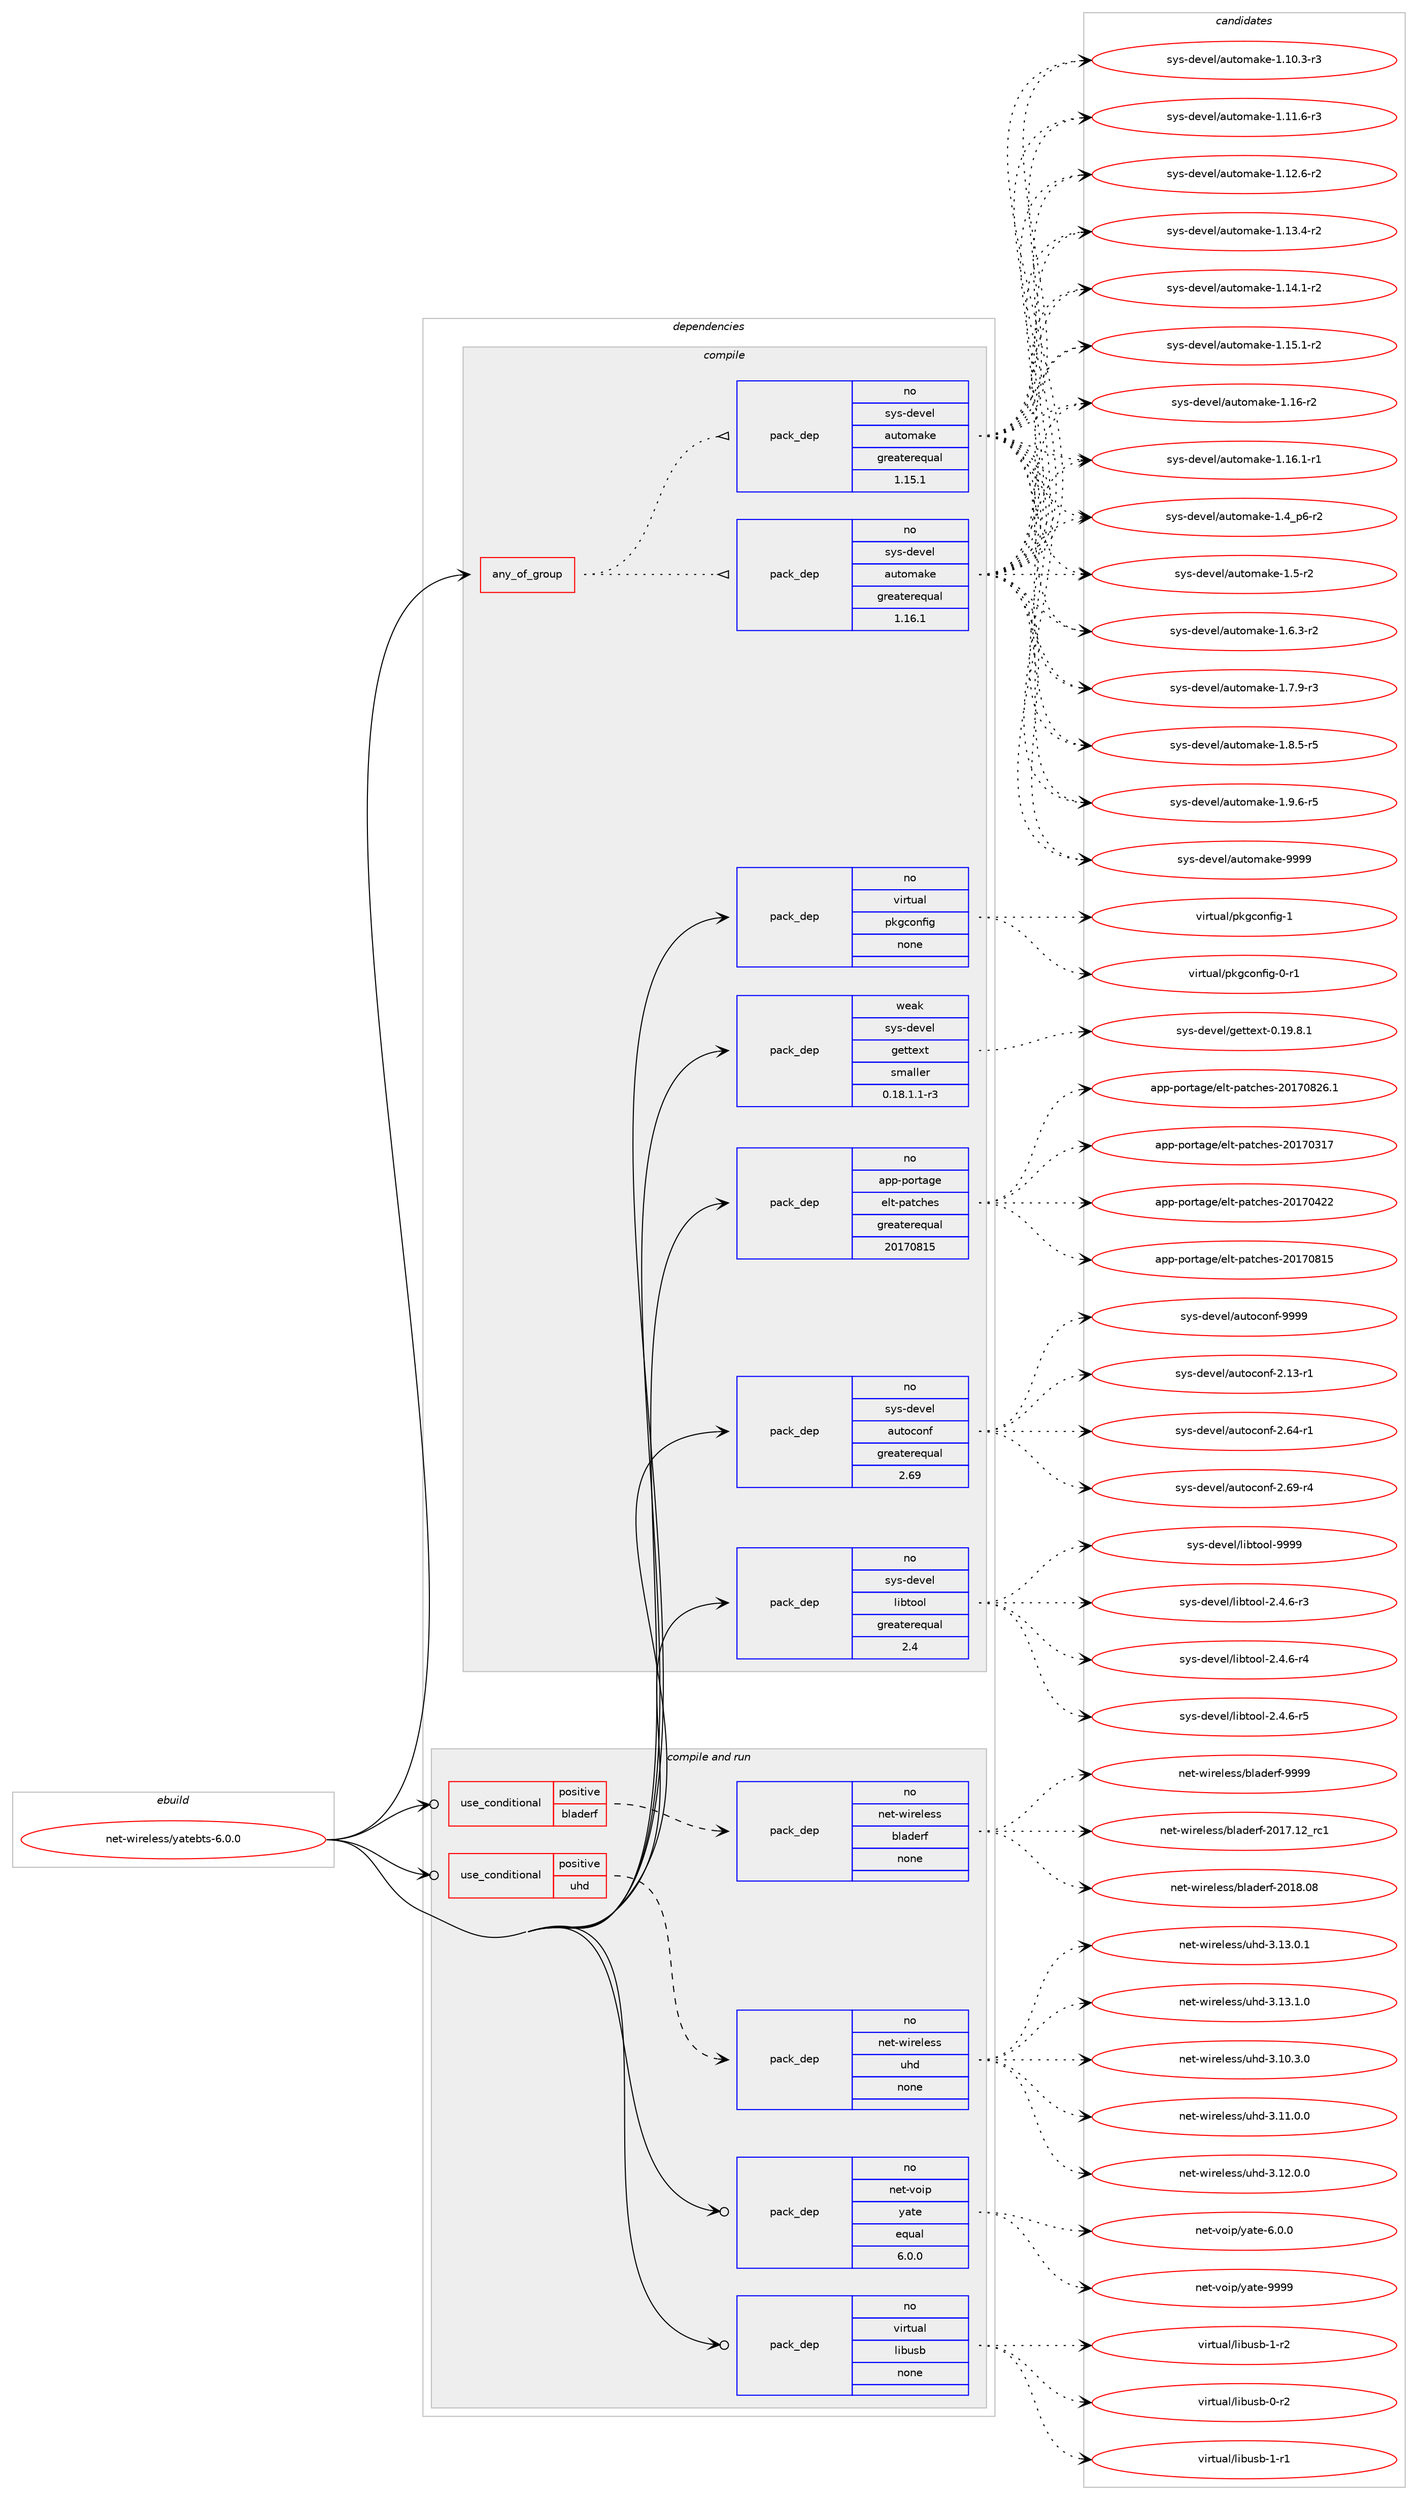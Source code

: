 digraph prolog {

# *************
# Graph options
# *************

newrank=true;
concentrate=true;
compound=true;
graph [rankdir=LR,fontname=Helvetica,fontsize=10,ranksep=1.5];#, ranksep=2.5, nodesep=0.2];
edge  [arrowhead=vee];
node  [fontname=Helvetica,fontsize=10];

# **********
# The ebuild
# **********

subgraph cluster_leftcol {
color=gray;
rank=same;
label=<<i>ebuild</i>>;
id [label="net-wireless/yatebts-6.0.0", color=red, width=4, href="../net-wireless/yatebts-6.0.0.svg"];
}

# ****************
# The dependencies
# ****************

subgraph cluster_midcol {
color=gray;
label=<<i>dependencies</i>>;
subgraph cluster_compile {
fillcolor="#eeeeee";
style=filled;
label=<<i>compile</i>>;
subgraph any26684 {
dependency1681839 [label=<<TABLE BORDER="0" CELLBORDER="1" CELLSPACING="0" CELLPADDING="4"><TR><TD CELLPADDING="10">any_of_group</TD></TR></TABLE>>, shape=none, color=red];subgraph pack1202669 {
dependency1681840 [label=<<TABLE BORDER="0" CELLBORDER="1" CELLSPACING="0" CELLPADDING="4" WIDTH="220"><TR><TD ROWSPAN="6" CELLPADDING="30">pack_dep</TD></TR><TR><TD WIDTH="110">no</TD></TR><TR><TD>sys-devel</TD></TR><TR><TD>automake</TD></TR><TR><TD>greaterequal</TD></TR><TR><TD>1.16.1</TD></TR></TABLE>>, shape=none, color=blue];
}
dependency1681839:e -> dependency1681840:w [weight=20,style="dotted",arrowhead="oinv"];
subgraph pack1202670 {
dependency1681841 [label=<<TABLE BORDER="0" CELLBORDER="1" CELLSPACING="0" CELLPADDING="4" WIDTH="220"><TR><TD ROWSPAN="6" CELLPADDING="30">pack_dep</TD></TR><TR><TD WIDTH="110">no</TD></TR><TR><TD>sys-devel</TD></TR><TR><TD>automake</TD></TR><TR><TD>greaterequal</TD></TR><TR><TD>1.15.1</TD></TR></TABLE>>, shape=none, color=blue];
}
dependency1681839:e -> dependency1681841:w [weight=20,style="dotted",arrowhead="oinv"];
}
id:e -> dependency1681839:w [weight=20,style="solid",arrowhead="vee"];
subgraph pack1202671 {
dependency1681842 [label=<<TABLE BORDER="0" CELLBORDER="1" CELLSPACING="0" CELLPADDING="4" WIDTH="220"><TR><TD ROWSPAN="6" CELLPADDING="30">pack_dep</TD></TR><TR><TD WIDTH="110">no</TD></TR><TR><TD>app-portage</TD></TR><TR><TD>elt-patches</TD></TR><TR><TD>greaterequal</TD></TR><TR><TD>20170815</TD></TR></TABLE>>, shape=none, color=blue];
}
id:e -> dependency1681842:w [weight=20,style="solid",arrowhead="vee"];
subgraph pack1202672 {
dependency1681843 [label=<<TABLE BORDER="0" CELLBORDER="1" CELLSPACING="0" CELLPADDING="4" WIDTH="220"><TR><TD ROWSPAN="6" CELLPADDING="30">pack_dep</TD></TR><TR><TD WIDTH="110">no</TD></TR><TR><TD>sys-devel</TD></TR><TR><TD>autoconf</TD></TR><TR><TD>greaterequal</TD></TR><TR><TD>2.69</TD></TR></TABLE>>, shape=none, color=blue];
}
id:e -> dependency1681843:w [weight=20,style="solid",arrowhead="vee"];
subgraph pack1202673 {
dependency1681844 [label=<<TABLE BORDER="0" CELLBORDER="1" CELLSPACING="0" CELLPADDING="4" WIDTH="220"><TR><TD ROWSPAN="6" CELLPADDING="30">pack_dep</TD></TR><TR><TD WIDTH="110">no</TD></TR><TR><TD>sys-devel</TD></TR><TR><TD>libtool</TD></TR><TR><TD>greaterequal</TD></TR><TR><TD>2.4</TD></TR></TABLE>>, shape=none, color=blue];
}
id:e -> dependency1681844:w [weight=20,style="solid",arrowhead="vee"];
subgraph pack1202674 {
dependency1681845 [label=<<TABLE BORDER="0" CELLBORDER="1" CELLSPACING="0" CELLPADDING="4" WIDTH="220"><TR><TD ROWSPAN="6" CELLPADDING="30">pack_dep</TD></TR><TR><TD WIDTH="110">no</TD></TR><TR><TD>virtual</TD></TR><TR><TD>pkgconfig</TD></TR><TR><TD>none</TD></TR><TR><TD></TD></TR></TABLE>>, shape=none, color=blue];
}
id:e -> dependency1681845:w [weight=20,style="solid",arrowhead="vee"];
subgraph pack1202675 {
dependency1681846 [label=<<TABLE BORDER="0" CELLBORDER="1" CELLSPACING="0" CELLPADDING="4" WIDTH="220"><TR><TD ROWSPAN="6" CELLPADDING="30">pack_dep</TD></TR><TR><TD WIDTH="110">weak</TD></TR><TR><TD>sys-devel</TD></TR><TR><TD>gettext</TD></TR><TR><TD>smaller</TD></TR><TR><TD>0.18.1.1-r3</TD></TR></TABLE>>, shape=none, color=blue];
}
id:e -> dependency1681846:w [weight=20,style="solid",arrowhead="vee"];
}
subgraph cluster_compileandrun {
fillcolor="#eeeeee";
style=filled;
label=<<i>compile and run</i>>;
subgraph cond451644 {
dependency1681847 [label=<<TABLE BORDER="0" CELLBORDER="1" CELLSPACING="0" CELLPADDING="4"><TR><TD ROWSPAN="3" CELLPADDING="10">use_conditional</TD></TR><TR><TD>positive</TD></TR><TR><TD>bladerf</TD></TR></TABLE>>, shape=none, color=red];
subgraph pack1202676 {
dependency1681848 [label=<<TABLE BORDER="0" CELLBORDER="1" CELLSPACING="0" CELLPADDING="4" WIDTH="220"><TR><TD ROWSPAN="6" CELLPADDING="30">pack_dep</TD></TR><TR><TD WIDTH="110">no</TD></TR><TR><TD>net-wireless</TD></TR><TR><TD>bladerf</TD></TR><TR><TD>none</TD></TR><TR><TD></TD></TR></TABLE>>, shape=none, color=blue];
}
dependency1681847:e -> dependency1681848:w [weight=20,style="dashed",arrowhead="vee"];
}
id:e -> dependency1681847:w [weight=20,style="solid",arrowhead="odotvee"];
subgraph cond451645 {
dependency1681849 [label=<<TABLE BORDER="0" CELLBORDER="1" CELLSPACING="0" CELLPADDING="4"><TR><TD ROWSPAN="3" CELLPADDING="10">use_conditional</TD></TR><TR><TD>positive</TD></TR><TR><TD>uhd</TD></TR></TABLE>>, shape=none, color=red];
subgraph pack1202677 {
dependency1681850 [label=<<TABLE BORDER="0" CELLBORDER="1" CELLSPACING="0" CELLPADDING="4" WIDTH="220"><TR><TD ROWSPAN="6" CELLPADDING="30">pack_dep</TD></TR><TR><TD WIDTH="110">no</TD></TR><TR><TD>net-wireless</TD></TR><TR><TD>uhd</TD></TR><TR><TD>none</TD></TR><TR><TD></TD></TR></TABLE>>, shape=none, color=blue];
}
dependency1681849:e -> dependency1681850:w [weight=20,style="dashed",arrowhead="vee"];
}
id:e -> dependency1681849:w [weight=20,style="solid",arrowhead="odotvee"];
subgraph pack1202678 {
dependency1681851 [label=<<TABLE BORDER="0" CELLBORDER="1" CELLSPACING="0" CELLPADDING="4" WIDTH="220"><TR><TD ROWSPAN="6" CELLPADDING="30">pack_dep</TD></TR><TR><TD WIDTH="110">no</TD></TR><TR><TD>net-voip</TD></TR><TR><TD>yate</TD></TR><TR><TD>equal</TD></TR><TR><TD>6.0.0</TD></TR></TABLE>>, shape=none, color=blue];
}
id:e -> dependency1681851:w [weight=20,style="solid",arrowhead="odotvee"];
subgraph pack1202679 {
dependency1681852 [label=<<TABLE BORDER="0" CELLBORDER="1" CELLSPACING="0" CELLPADDING="4" WIDTH="220"><TR><TD ROWSPAN="6" CELLPADDING="30">pack_dep</TD></TR><TR><TD WIDTH="110">no</TD></TR><TR><TD>virtual</TD></TR><TR><TD>libusb</TD></TR><TR><TD>none</TD></TR><TR><TD></TD></TR></TABLE>>, shape=none, color=blue];
}
id:e -> dependency1681852:w [weight=20,style="solid",arrowhead="odotvee"];
}
subgraph cluster_run {
fillcolor="#eeeeee";
style=filled;
label=<<i>run</i>>;
}
}

# **************
# The candidates
# **************

subgraph cluster_choices {
rank=same;
color=gray;
label=<<i>candidates</i>>;

subgraph choice1202669 {
color=black;
nodesep=1;
choice11512111545100101118101108479711711611110997107101454946494846514511451 [label="sys-devel/automake-1.10.3-r3", color=red, width=4,href="../sys-devel/automake-1.10.3-r3.svg"];
choice11512111545100101118101108479711711611110997107101454946494946544511451 [label="sys-devel/automake-1.11.6-r3", color=red, width=4,href="../sys-devel/automake-1.11.6-r3.svg"];
choice11512111545100101118101108479711711611110997107101454946495046544511450 [label="sys-devel/automake-1.12.6-r2", color=red, width=4,href="../sys-devel/automake-1.12.6-r2.svg"];
choice11512111545100101118101108479711711611110997107101454946495146524511450 [label="sys-devel/automake-1.13.4-r2", color=red, width=4,href="../sys-devel/automake-1.13.4-r2.svg"];
choice11512111545100101118101108479711711611110997107101454946495246494511450 [label="sys-devel/automake-1.14.1-r2", color=red, width=4,href="../sys-devel/automake-1.14.1-r2.svg"];
choice11512111545100101118101108479711711611110997107101454946495346494511450 [label="sys-devel/automake-1.15.1-r2", color=red, width=4,href="../sys-devel/automake-1.15.1-r2.svg"];
choice1151211154510010111810110847971171161111099710710145494649544511450 [label="sys-devel/automake-1.16-r2", color=red, width=4,href="../sys-devel/automake-1.16-r2.svg"];
choice11512111545100101118101108479711711611110997107101454946495446494511449 [label="sys-devel/automake-1.16.1-r1", color=red, width=4,href="../sys-devel/automake-1.16.1-r1.svg"];
choice115121115451001011181011084797117116111109971071014549465295112544511450 [label="sys-devel/automake-1.4_p6-r2", color=red, width=4,href="../sys-devel/automake-1.4_p6-r2.svg"];
choice11512111545100101118101108479711711611110997107101454946534511450 [label="sys-devel/automake-1.5-r2", color=red, width=4,href="../sys-devel/automake-1.5-r2.svg"];
choice115121115451001011181011084797117116111109971071014549465446514511450 [label="sys-devel/automake-1.6.3-r2", color=red, width=4,href="../sys-devel/automake-1.6.3-r2.svg"];
choice115121115451001011181011084797117116111109971071014549465546574511451 [label="sys-devel/automake-1.7.9-r3", color=red, width=4,href="../sys-devel/automake-1.7.9-r3.svg"];
choice115121115451001011181011084797117116111109971071014549465646534511453 [label="sys-devel/automake-1.8.5-r5", color=red, width=4,href="../sys-devel/automake-1.8.5-r5.svg"];
choice115121115451001011181011084797117116111109971071014549465746544511453 [label="sys-devel/automake-1.9.6-r5", color=red, width=4,href="../sys-devel/automake-1.9.6-r5.svg"];
choice115121115451001011181011084797117116111109971071014557575757 [label="sys-devel/automake-9999", color=red, width=4,href="../sys-devel/automake-9999.svg"];
dependency1681840:e -> choice11512111545100101118101108479711711611110997107101454946494846514511451:w [style=dotted,weight="100"];
dependency1681840:e -> choice11512111545100101118101108479711711611110997107101454946494946544511451:w [style=dotted,weight="100"];
dependency1681840:e -> choice11512111545100101118101108479711711611110997107101454946495046544511450:w [style=dotted,weight="100"];
dependency1681840:e -> choice11512111545100101118101108479711711611110997107101454946495146524511450:w [style=dotted,weight="100"];
dependency1681840:e -> choice11512111545100101118101108479711711611110997107101454946495246494511450:w [style=dotted,weight="100"];
dependency1681840:e -> choice11512111545100101118101108479711711611110997107101454946495346494511450:w [style=dotted,weight="100"];
dependency1681840:e -> choice1151211154510010111810110847971171161111099710710145494649544511450:w [style=dotted,weight="100"];
dependency1681840:e -> choice11512111545100101118101108479711711611110997107101454946495446494511449:w [style=dotted,weight="100"];
dependency1681840:e -> choice115121115451001011181011084797117116111109971071014549465295112544511450:w [style=dotted,weight="100"];
dependency1681840:e -> choice11512111545100101118101108479711711611110997107101454946534511450:w [style=dotted,weight="100"];
dependency1681840:e -> choice115121115451001011181011084797117116111109971071014549465446514511450:w [style=dotted,weight="100"];
dependency1681840:e -> choice115121115451001011181011084797117116111109971071014549465546574511451:w [style=dotted,weight="100"];
dependency1681840:e -> choice115121115451001011181011084797117116111109971071014549465646534511453:w [style=dotted,weight="100"];
dependency1681840:e -> choice115121115451001011181011084797117116111109971071014549465746544511453:w [style=dotted,weight="100"];
dependency1681840:e -> choice115121115451001011181011084797117116111109971071014557575757:w [style=dotted,weight="100"];
}
subgraph choice1202670 {
color=black;
nodesep=1;
choice11512111545100101118101108479711711611110997107101454946494846514511451 [label="sys-devel/automake-1.10.3-r3", color=red, width=4,href="../sys-devel/automake-1.10.3-r3.svg"];
choice11512111545100101118101108479711711611110997107101454946494946544511451 [label="sys-devel/automake-1.11.6-r3", color=red, width=4,href="../sys-devel/automake-1.11.6-r3.svg"];
choice11512111545100101118101108479711711611110997107101454946495046544511450 [label="sys-devel/automake-1.12.6-r2", color=red, width=4,href="../sys-devel/automake-1.12.6-r2.svg"];
choice11512111545100101118101108479711711611110997107101454946495146524511450 [label="sys-devel/automake-1.13.4-r2", color=red, width=4,href="../sys-devel/automake-1.13.4-r2.svg"];
choice11512111545100101118101108479711711611110997107101454946495246494511450 [label="sys-devel/automake-1.14.1-r2", color=red, width=4,href="../sys-devel/automake-1.14.1-r2.svg"];
choice11512111545100101118101108479711711611110997107101454946495346494511450 [label="sys-devel/automake-1.15.1-r2", color=red, width=4,href="../sys-devel/automake-1.15.1-r2.svg"];
choice1151211154510010111810110847971171161111099710710145494649544511450 [label="sys-devel/automake-1.16-r2", color=red, width=4,href="../sys-devel/automake-1.16-r2.svg"];
choice11512111545100101118101108479711711611110997107101454946495446494511449 [label="sys-devel/automake-1.16.1-r1", color=red, width=4,href="../sys-devel/automake-1.16.1-r1.svg"];
choice115121115451001011181011084797117116111109971071014549465295112544511450 [label="sys-devel/automake-1.4_p6-r2", color=red, width=4,href="../sys-devel/automake-1.4_p6-r2.svg"];
choice11512111545100101118101108479711711611110997107101454946534511450 [label="sys-devel/automake-1.5-r2", color=red, width=4,href="../sys-devel/automake-1.5-r2.svg"];
choice115121115451001011181011084797117116111109971071014549465446514511450 [label="sys-devel/automake-1.6.3-r2", color=red, width=4,href="../sys-devel/automake-1.6.3-r2.svg"];
choice115121115451001011181011084797117116111109971071014549465546574511451 [label="sys-devel/automake-1.7.9-r3", color=red, width=4,href="../sys-devel/automake-1.7.9-r3.svg"];
choice115121115451001011181011084797117116111109971071014549465646534511453 [label="sys-devel/automake-1.8.5-r5", color=red, width=4,href="../sys-devel/automake-1.8.5-r5.svg"];
choice115121115451001011181011084797117116111109971071014549465746544511453 [label="sys-devel/automake-1.9.6-r5", color=red, width=4,href="../sys-devel/automake-1.9.6-r5.svg"];
choice115121115451001011181011084797117116111109971071014557575757 [label="sys-devel/automake-9999", color=red, width=4,href="../sys-devel/automake-9999.svg"];
dependency1681841:e -> choice11512111545100101118101108479711711611110997107101454946494846514511451:w [style=dotted,weight="100"];
dependency1681841:e -> choice11512111545100101118101108479711711611110997107101454946494946544511451:w [style=dotted,weight="100"];
dependency1681841:e -> choice11512111545100101118101108479711711611110997107101454946495046544511450:w [style=dotted,weight="100"];
dependency1681841:e -> choice11512111545100101118101108479711711611110997107101454946495146524511450:w [style=dotted,weight="100"];
dependency1681841:e -> choice11512111545100101118101108479711711611110997107101454946495246494511450:w [style=dotted,weight="100"];
dependency1681841:e -> choice11512111545100101118101108479711711611110997107101454946495346494511450:w [style=dotted,weight="100"];
dependency1681841:e -> choice1151211154510010111810110847971171161111099710710145494649544511450:w [style=dotted,weight="100"];
dependency1681841:e -> choice11512111545100101118101108479711711611110997107101454946495446494511449:w [style=dotted,weight="100"];
dependency1681841:e -> choice115121115451001011181011084797117116111109971071014549465295112544511450:w [style=dotted,weight="100"];
dependency1681841:e -> choice11512111545100101118101108479711711611110997107101454946534511450:w [style=dotted,weight="100"];
dependency1681841:e -> choice115121115451001011181011084797117116111109971071014549465446514511450:w [style=dotted,weight="100"];
dependency1681841:e -> choice115121115451001011181011084797117116111109971071014549465546574511451:w [style=dotted,weight="100"];
dependency1681841:e -> choice115121115451001011181011084797117116111109971071014549465646534511453:w [style=dotted,weight="100"];
dependency1681841:e -> choice115121115451001011181011084797117116111109971071014549465746544511453:w [style=dotted,weight="100"];
dependency1681841:e -> choice115121115451001011181011084797117116111109971071014557575757:w [style=dotted,weight="100"];
}
subgraph choice1202671 {
color=black;
nodesep=1;
choice97112112451121111141169710310147101108116451129711699104101115455048495548514955 [label="app-portage/elt-patches-20170317", color=red, width=4,href="../app-portage/elt-patches-20170317.svg"];
choice97112112451121111141169710310147101108116451129711699104101115455048495548525050 [label="app-portage/elt-patches-20170422", color=red, width=4,href="../app-portage/elt-patches-20170422.svg"];
choice97112112451121111141169710310147101108116451129711699104101115455048495548564953 [label="app-portage/elt-patches-20170815", color=red, width=4,href="../app-portage/elt-patches-20170815.svg"];
choice971121124511211111411697103101471011081164511297116991041011154550484955485650544649 [label="app-portage/elt-patches-20170826.1", color=red, width=4,href="../app-portage/elt-patches-20170826.1.svg"];
dependency1681842:e -> choice97112112451121111141169710310147101108116451129711699104101115455048495548514955:w [style=dotted,weight="100"];
dependency1681842:e -> choice97112112451121111141169710310147101108116451129711699104101115455048495548525050:w [style=dotted,weight="100"];
dependency1681842:e -> choice97112112451121111141169710310147101108116451129711699104101115455048495548564953:w [style=dotted,weight="100"];
dependency1681842:e -> choice971121124511211111411697103101471011081164511297116991041011154550484955485650544649:w [style=dotted,weight="100"];
}
subgraph choice1202672 {
color=black;
nodesep=1;
choice1151211154510010111810110847971171161119911111010245504649514511449 [label="sys-devel/autoconf-2.13-r1", color=red, width=4,href="../sys-devel/autoconf-2.13-r1.svg"];
choice1151211154510010111810110847971171161119911111010245504654524511449 [label="sys-devel/autoconf-2.64-r1", color=red, width=4,href="../sys-devel/autoconf-2.64-r1.svg"];
choice1151211154510010111810110847971171161119911111010245504654574511452 [label="sys-devel/autoconf-2.69-r4", color=red, width=4,href="../sys-devel/autoconf-2.69-r4.svg"];
choice115121115451001011181011084797117116111991111101024557575757 [label="sys-devel/autoconf-9999", color=red, width=4,href="../sys-devel/autoconf-9999.svg"];
dependency1681843:e -> choice1151211154510010111810110847971171161119911111010245504649514511449:w [style=dotted,weight="100"];
dependency1681843:e -> choice1151211154510010111810110847971171161119911111010245504654524511449:w [style=dotted,weight="100"];
dependency1681843:e -> choice1151211154510010111810110847971171161119911111010245504654574511452:w [style=dotted,weight="100"];
dependency1681843:e -> choice115121115451001011181011084797117116111991111101024557575757:w [style=dotted,weight="100"];
}
subgraph choice1202673 {
color=black;
nodesep=1;
choice1151211154510010111810110847108105981161111111084550465246544511451 [label="sys-devel/libtool-2.4.6-r3", color=red, width=4,href="../sys-devel/libtool-2.4.6-r3.svg"];
choice1151211154510010111810110847108105981161111111084550465246544511452 [label="sys-devel/libtool-2.4.6-r4", color=red, width=4,href="../sys-devel/libtool-2.4.6-r4.svg"];
choice1151211154510010111810110847108105981161111111084550465246544511453 [label="sys-devel/libtool-2.4.6-r5", color=red, width=4,href="../sys-devel/libtool-2.4.6-r5.svg"];
choice1151211154510010111810110847108105981161111111084557575757 [label="sys-devel/libtool-9999", color=red, width=4,href="../sys-devel/libtool-9999.svg"];
dependency1681844:e -> choice1151211154510010111810110847108105981161111111084550465246544511451:w [style=dotted,weight="100"];
dependency1681844:e -> choice1151211154510010111810110847108105981161111111084550465246544511452:w [style=dotted,weight="100"];
dependency1681844:e -> choice1151211154510010111810110847108105981161111111084550465246544511453:w [style=dotted,weight="100"];
dependency1681844:e -> choice1151211154510010111810110847108105981161111111084557575757:w [style=dotted,weight="100"];
}
subgraph choice1202674 {
color=black;
nodesep=1;
choice11810511411611797108471121071039911111010210510345484511449 [label="virtual/pkgconfig-0-r1", color=red, width=4,href="../virtual/pkgconfig-0-r1.svg"];
choice1181051141161179710847112107103991111101021051034549 [label="virtual/pkgconfig-1", color=red, width=4,href="../virtual/pkgconfig-1.svg"];
dependency1681845:e -> choice11810511411611797108471121071039911111010210510345484511449:w [style=dotted,weight="100"];
dependency1681845:e -> choice1181051141161179710847112107103991111101021051034549:w [style=dotted,weight="100"];
}
subgraph choice1202675 {
color=black;
nodesep=1;
choice1151211154510010111810110847103101116116101120116454846495746564649 [label="sys-devel/gettext-0.19.8.1", color=red, width=4,href="../sys-devel/gettext-0.19.8.1.svg"];
dependency1681846:e -> choice1151211154510010111810110847103101116116101120116454846495746564649:w [style=dotted,weight="100"];
}
subgraph choice1202676 {
color=black;
nodesep=1;
choice110101116451191051141011081011151154798108971001011141024550484955464950951149949 [label="net-wireless/bladerf-2017.12_rc1", color=red, width=4,href="../net-wireless/bladerf-2017.12_rc1.svg"];
choice110101116451191051141011081011151154798108971001011141024550484956464856 [label="net-wireless/bladerf-2018.08", color=red, width=4,href="../net-wireless/bladerf-2018.08.svg"];
choice110101116451191051141011081011151154798108971001011141024557575757 [label="net-wireless/bladerf-9999", color=red, width=4,href="../net-wireless/bladerf-9999.svg"];
dependency1681848:e -> choice110101116451191051141011081011151154798108971001011141024550484955464950951149949:w [style=dotted,weight="100"];
dependency1681848:e -> choice110101116451191051141011081011151154798108971001011141024550484956464856:w [style=dotted,weight="100"];
dependency1681848:e -> choice110101116451191051141011081011151154798108971001011141024557575757:w [style=dotted,weight="100"];
}
subgraph choice1202677 {
color=black;
nodesep=1;
choice1101011164511910511410110810111511547117104100455146494846514648 [label="net-wireless/uhd-3.10.3.0", color=red, width=4,href="../net-wireless/uhd-3.10.3.0.svg"];
choice1101011164511910511410110810111511547117104100455146494946484648 [label="net-wireless/uhd-3.11.0.0", color=red, width=4,href="../net-wireless/uhd-3.11.0.0.svg"];
choice1101011164511910511410110810111511547117104100455146495046484648 [label="net-wireless/uhd-3.12.0.0", color=red, width=4,href="../net-wireless/uhd-3.12.0.0.svg"];
choice1101011164511910511410110810111511547117104100455146495146484649 [label="net-wireless/uhd-3.13.0.1", color=red, width=4,href="../net-wireless/uhd-3.13.0.1.svg"];
choice1101011164511910511410110810111511547117104100455146495146494648 [label="net-wireless/uhd-3.13.1.0", color=red, width=4,href="../net-wireless/uhd-3.13.1.0.svg"];
dependency1681850:e -> choice1101011164511910511410110810111511547117104100455146494846514648:w [style=dotted,weight="100"];
dependency1681850:e -> choice1101011164511910511410110810111511547117104100455146494946484648:w [style=dotted,weight="100"];
dependency1681850:e -> choice1101011164511910511410110810111511547117104100455146495046484648:w [style=dotted,weight="100"];
dependency1681850:e -> choice1101011164511910511410110810111511547117104100455146495146484649:w [style=dotted,weight="100"];
dependency1681850:e -> choice1101011164511910511410110810111511547117104100455146495146494648:w [style=dotted,weight="100"];
}
subgraph choice1202678 {
color=black;
nodesep=1;
choice110101116451181111051124712197116101455446484648 [label="net-voip/yate-6.0.0", color=red, width=4,href="../net-voip/yate-6.0.0.svg"];
choice1101011164511811110511247121971161014557575757 [label="net-voip/yate-9999", color=red, width=4,href="../net-voip/yate-9999.svg"];
dependency1681851:e -> choice110101116451181111051124712197116101455446484648:w [style=dotted,weight="100"];
dependency1681851:e -> choice1101011164511811110511247121971161014557575757:w [style=dotted,weight="100"];
}
subgraph choice1202679 {
color=black;
nodesep=1;
choice1181051141161179710847108105981171159845484511450 [label="virtual/libusb-0-r2", color=red, width=4,href="../virtual/libusb-0-r2.svg"];
choice1181051141161179710847108105981171159845494511449 [label="virtual/libusb-1-r1", color=red, width=4,href="../virtual/libusb-1-r1.svg"];
choice1181051141161179710847108105981171159845494511450 [label="virtual/libusb-1-r2", color=red, width=4,href="../virtual/libusb-1-r2.svg"];
dependency1681852:e -> choice1181051141161179710847108105981171159845484511450:w [style=dotted,weight="100"];
dependency1681852:e -> choice1181051141161179710847108105981171159845494511449:w [style=dotted,weight="100"];
dependency1681852:e -> choice1181051141161179710847108105981171159845494511450:w [style=dotted,weight="100"];
}
}

}

